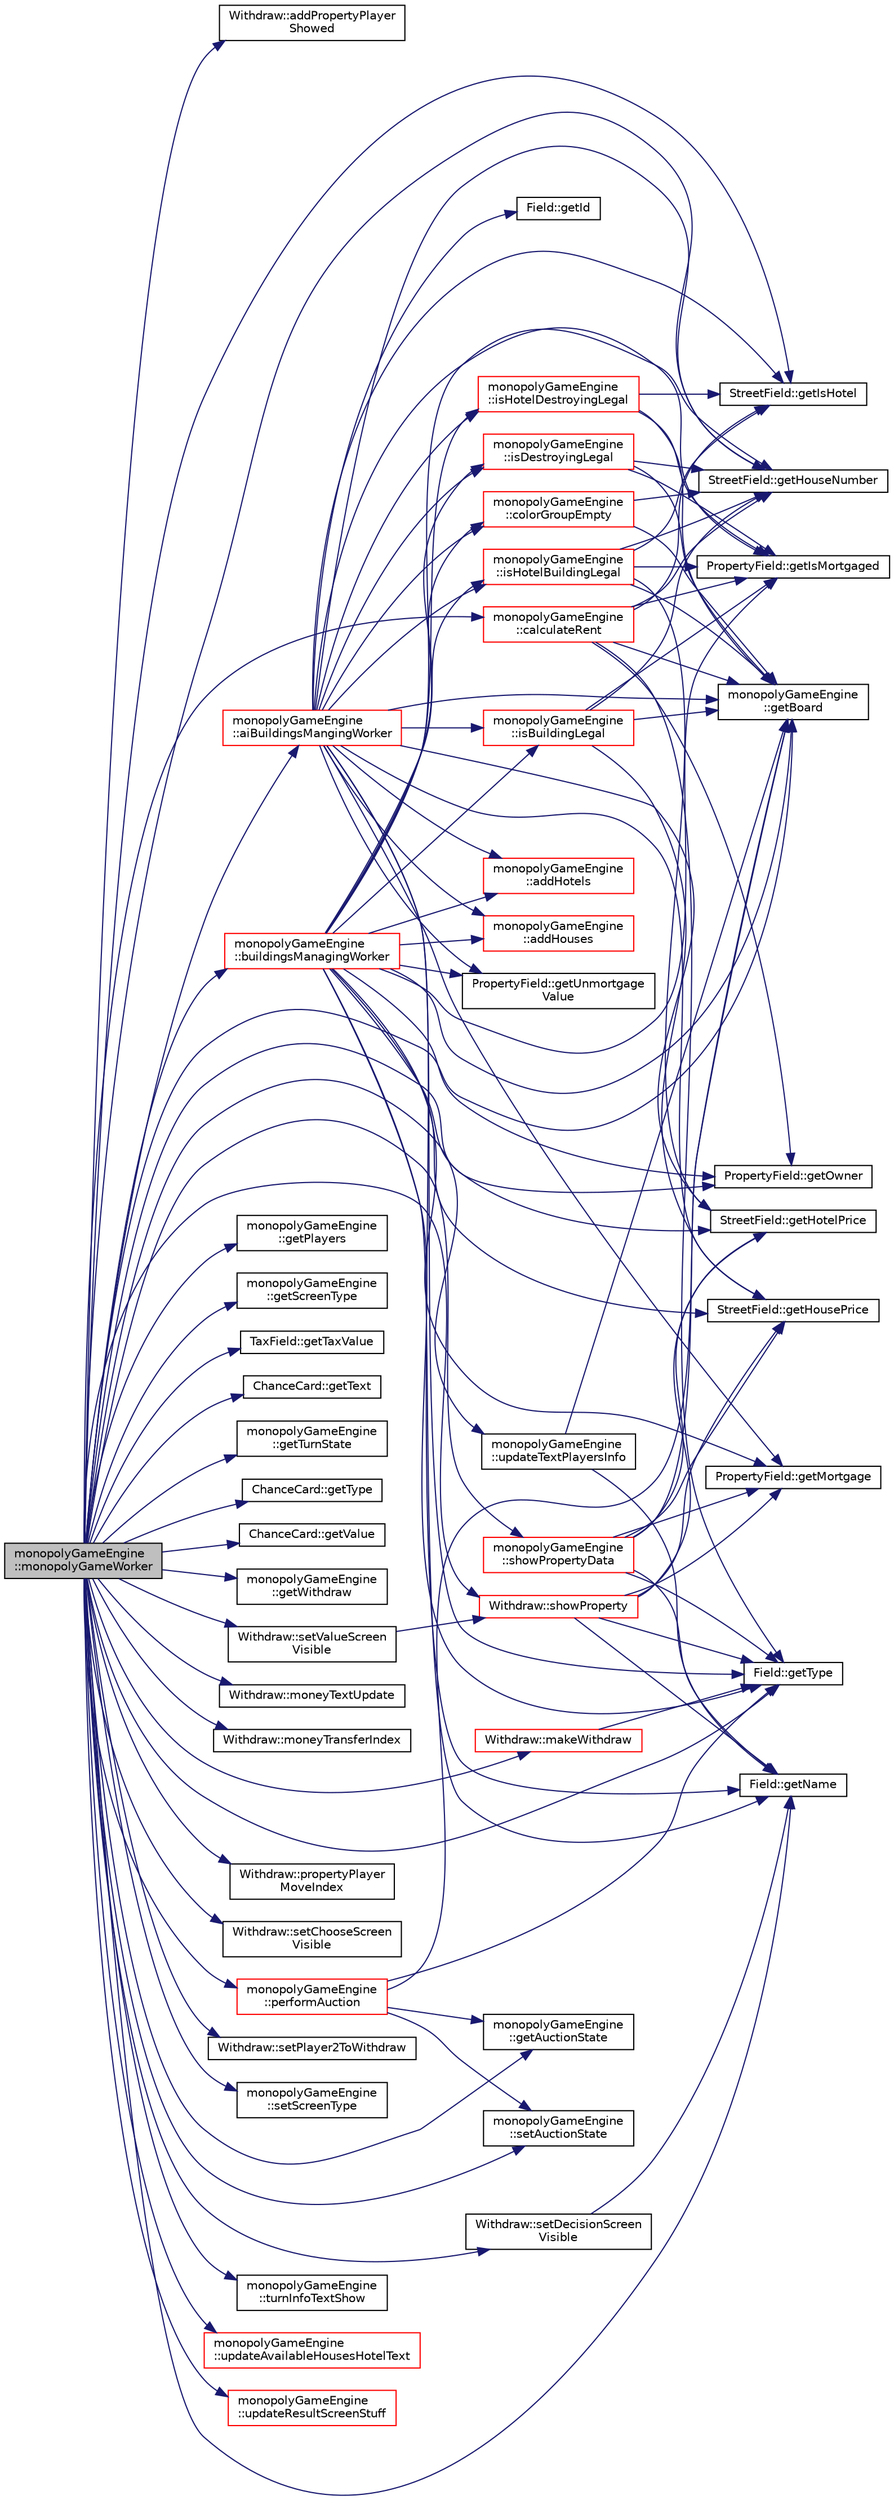 digraph "monopolyGameEngine::monopolyGameWorker"
{
 // LATEX_PDF_SIZE
  edge [fontname="Helvetica",fontsize="10",labelfontname="Helvetica",labelfontsize="10"];
  node [fontname="Helvetica",fontsize="10",shape=record];
  rankdir="LR";
  Node1 [label="monopolyGameEngine\l::monopolyGameWorker",height=0.2,width=0.4,color="black", fillcolor="grey75", style="filled", fontcolor="black",tooltip=" "];
  Node1 -> Node2 [color="midnightblue",fontsize="10",style="solid",fontname="Helvetica"];
  Node2 [label="Withdraw::addPropertyPlayer\lShowed",height=0.2,width=0.4,color="black", fillcolor="white", style="filled",URL="$class_withdraw.html#a8573a264b72dddafdf68ba509f3fc752",tooltip=" "];
  Node1 -> Node3 [color="midnightblue",fontsize="10",style="solid",fontname="Helvetica"];
  Node3 [label="monopolyGameEngine\l::aiBuildingsMangingWorker",height=0.2,width=0.4,color="red", fillcolor="white", style="filled",URL="$classmonopoly_game_engine.html#aa16c7ef618a34bfe7139734f98731d7e",tooltip=" "];
  Node3 -> Node4 [color="midnightblue",fontsize="10",style="solid",fontname="Helvetica"];
  Node4 [label="monopolyGameEngine\l::addHotels",height=0.2,width=0.4,color="red", fillcolor="white", style="filled",URL="$classmonopoly_game_engine.html#a99af650b99e1f4a3bc186da3aac6743f",tooltip=" "];
  Node3 -> Node6 [color="midnightblue",fontsize="10",style="solid",fontname="Helvetica"];
  Node6 [label="monopolyGameEngine\l::addHouses",height=0.2,width=0.4,color="red", fillcolor="white", style="filled",URL="$classmonopoly_game_engine.html#ab7de7f4666764569f6bf3cbad8408ed1",tooltip=" "];
  Node3 -> Node8 [color="midnightblue",fontsize="10",style="solid",fontname="Helvetica"];
  Node8 [label="monopolyGameEngine\l::colorGroupEmpty",height=0.2,width=0.4,color="red", fillcolor="white", style="filled",URL="$classmonopoly_game_engine.html#af0dcb169ec97293dadc327ad4b861df5",tooltip=" "];
  Node8 -> Node9 [color="midnightblue",fontsize="10",style="solid",fontname="Helvetica"];
  Node9 [label="monopolyGameEngine\l::getBoard",height=0.2,width=0.4,color="black", fillcolor="white", style="filled",URL="$classmonopoly_game_engine.html#a7745bb931ce95f84f0b07843414e0d36",tooltip=" "];
  Node8 -> Node11 [color="midnightblue",fontsize="10",style="solid",fontname="Helvetica"];
  Node11 [label="StreetField::getHouseNumber",height=0.2,width=0.4,color="black", fillcolor="white", style="filled",URL="$class_street_field.html#aaee4c344c359e9762653472f7f2e5df0",tooltip=" "];
  Node3 -> Node9 [color="midnightblue",fontsize="10",style="solid",fontname="Helvetica"];
  Node3 -> Node13 [color="midnightblue",fontsize="10",style="solid",fontname="Helvetica"];
  Node13 [label="StreetField::getHotelPrice",height=0.2,width=0.4,color="black", fillcolor="white", style="filled",URL="$class_street_field.html#a51d31e674e5526536210d24ed5bdc2c2",tooltip=" "];
  Node3 -> Node11 [color="midnightblue",fontsize="10",style="solid",fontname="Helvetica"];
  Node3 -> Node14 [color="midnightblue",fontsize="10",style="solid",fontname="Helvetica"];
  Node14 [label="StreetField::getHousePrice",height=0.2,width=0.4,color="black", fillcolor="white", style="filled",URL="$class_street_field.html#a812b99b2c3dc615a26f81756fa41aa51",tooltip=" "];
  Node3 -> Node15 [color="midnightblue",fontsize="10",style="solid",fontname="Helvetica"];
  Node15 [label="Field::getId",height=0.2,width=0.4,color="black", fillcolor="white", style="filled",URL="$class_field.html#aa3ea436b800a8078f04be2678c42f7c0",tooltip=" "];
  Node3 -> Node16 [color="midnightblue",fontsize="10",style="solid",fontname="Helvetica"];
  Node16 [label="StreetField::getIsHotel",height=0.2,width=0.4,color="black", fillcolor="white", style="filled",URL="$class_street_field.html#a79785c76389d7bf9171797b9d1a16ebd",tooltip=" "];
  Node3 -> Node17 [color="midnightblue",fontsize="10",style="solid",fontname="Helvetica"];
  Node17 [label="PropertyField::getIsMortgaged",height=0.2,width=0.4,color="black", fillcolor="white", style="filled",URL="$class_property_field.html#a1fffe1254ab983b26a27f44f60790118",tooltip=" "];
  Node3 -> Node18 [color="midnightblue",fontsize="10",style="solid",fontname="Helvetica"];
  Node18 [label="PropertyField::getMortgage",height=0.2,width=0.4,color="black", fillcolor="white", style="filled",URL="$class_property_field.html#afeddcb21f639b779a94a5d471059e7e3",tooltip=" "];
  Node3 -> Node19 [color="midnightblue",fontsize="10",style="solid",fontname="Helvetica"];
  Node19 [label="Field::getName",height=0.2,width=0.4,color="black", fillcolor="white", style="filled",URL="$class_field.html#ad2e239a719acc3285a9b11b3aef6808c",tooltip=" "];
  Node3 -> Node20 [color="midnightblue",fontsize="10",style="solid",fontname="Helvetica"];
  Node20 [label="Field::getType",height=0.2,width=0.4,color="black", fillcolor="white", style="filled",URL="$class_field.html#a3c5261dc7fc032dd06268d3c94028d73",tooltip=" "];
  Node3 -> Node21 [color="midnightblue",fontsize="10",style="solid",fontname="Helvetica"];
  Node21 [label="PropertyField::getUnmortgage\lValue",height=0.2,width=0.4,color="black", fillcolor="white", style="filled",URL="$class_property_field.html#a5e8b305dba61b190acbfbf4f1e82af96",tooltip=" "];
  Node3 -> Node22 [color="midnightblue",fontsize="10",style="solid",fontname="Helvetica"];
  Node22 [label="monopolyGameEngine\l::isBuildingLegal",height=0.2,width=0.4,color="red", fillcolor="white", style="filled",URL="$classmonopoly_game_engine.html#afe6721e131658a56956b4aca576420bf",tooltip=" "];
  Node22 -> Node9 [color="midnightblue",fontsize="10",style="solid",fontname="Helvetica"];
  Node22 -> Node11 [color="midnightblue",fontsize="10",style="solid",fontname="Helvetica"];
  Node22 -> Node14 [color="midnightblue",fontsize="10",style="solid",fontname="Helvetica"];
  Node22 -> Node17 [color="midnightblue",fontsize="10",style="solid",fontname="Helvetica"];
  Node3 -> Node24 [color="midnightblue",fontsize="10",style="solid",fontname="Helvetica"];
  Node24 [label="monopolyGameEngine\l::isDestroyingLegal",height=0.2,width=0.4,color="red", fillcolor="white", style="filled",URL="$classmonopoly_game_engine.html#a3e7b1e0ef7e0aa94a12775c1b928a315",tooltip=" "];
  Node24 -> Node9 [color="midnightblue",fontsize="10",style="solid",fontname="Helvetica"];
  Node24 -> Node11 [color="midnightblue",fontsize="10",style="solid",fontname="Helvetica"];
  Node24 -> Node17 [color="midnightblue",fontsize="10",style="solid",fontname="Helvetica"];
  Node3 -> Node25 [color="midnightblue",fontsize="10",style="solid",fontname="Helvetica"];
  Node25 [label="monopolyGameEngine\l::isHotelBuildingLegal",height=0.2,width=0.4,color="red", fillcolor="white", style="filled",URL="$classmonopoly_game_engine.html#a4b8a36fd929cbdfebba4aed60c4c9300",tooltip=" "];
  Node25 -> Node9 [color="midnightblue",fontsize="10",style="solid",fontname="Helvetica"];
  Node25 -> Node13 [color="midnightblue",fontsize="10",style="solid",fontname="Helvetica"];
  Node25 -> Node11 [color="midnightblue",fontsize="10",style="solid",fontname="Helvetica"];
  Node25 -> Node16 [color="midnightblue",fontsize="10",style="solid",fontname="Helvetica"];
  Node25 -> Node17 [color="midnightblue",fontsize="10",style="solid",fontname="Helvetica"];
  Node3 -> Node27 [color="midnightblue",fontsize="10",style="solid",fontname="Helvetica"];
  Node27 [label="monopolyGameEngine\l::isHotelDestroyingLegal",height=0.2,width=0.4,color="red", fillcolor="white", style="filled",URL="$classmonopoly_game_engine.html#a3e437e4b8342de7d4b4476c0cdcff6a0",tooltip=" "];
  Node27 -> Node9 [color="midnightblue",fontsize="10",style="solid",fontname="Helvetica"];
  Node27 -> Node16 [color="midnightblue",fontsize="10",style="solid",fontname="Helvetica"];
  Node27 -> Node17 [color="midnightblue",fontsize="10",style="solid",fontname="Helvetica"];
  Node1 -> Node33 [color="midnightblue",fontsize="10",style="solid",fontname="Helvetica"];
  Node33 [label="monopolyGameEngine\l::buildingsManagingWorker",height=0.2,width=0.4,color="red", fillcolor="white", style="filled",URL="$classmonopoly_game_engine.html#aa5881c8915bd0277e2094b5b0bfaf337",tooltip=" "];
  Node33 -> Node4 [color="midnightblue",fontsize="10",style="solid",fontname="Helvetica"];
  Node33 -> Node6 [color="midnightblue",fontsize="10",style="solid",fontname="Helvetica"];
  Node33 -> Node8 [color="midnightblue",fontsize="10",style="solid",fontname="Helvetica"];
  Node33 -> Node9 [color="midnightblue",fontsize="10",style="solid",fontname="Helvetica"];
  Node33 -> Node13 [color="midnightblue",fontsize="10",style="solid",fontname="Helvetica"];
  Node33 -> Node11 [color="midnightblue",fontsize="10",style="solid",fontname="Helvetica"];
  Node33 -> Node14 [color="midnightblue",fontsize="10",style="solid",fontname="Helvetica"];
  Node33 -> Node17 [color="midnightblue",fontsize="10",style="solid",fontname="Helvetica"];
  Node33 -> Node18 [color="midnightblue",fontsize="10",style="solid",fontname="Helvetica"];
  Node33 -> Node19 [color="midnightblue",fontsize="10",style="solid",fontname="Helvetica"];
  Node33 -> Node34 [color="midnightblue",fontsize="10",style="solid",fontname="Helvetica"];
  Node34 [label="PropertyField::getOwner",height=0.2,width=0.4,color="black", fillcolor="white", style="filled",URL="$class_property_field.html#a4e8d167377c43ea54f32d355d8d07993",tooltip=" "];
  Node33 -> Node20 [color="midnightblue",fontsize="10",style="solid",fontname="Helvetica"];
  Node33 -> Node21 [color="midnightblue",fontsize="10",style="solid",fontname="Helvetica"];
  Node33 -> Node22 [color="midnightblue",fontsize="10",style="solid",fontname="Helvetica"];
  Node33 -> Node24 [color="midnightblue",fontsize="10",style="solid",fontname="Helvetica"];
  Node33 -> Node25 [color="midnightblue",fontsize="10",style="solid",fontname="Helvetica"];
  Node33 -> Node27 [color="midnightblue",fontsize="10",style="solid",fontname="Helvetica"];
  Node1 -> Node35 [color="midnightblue",fontsize="10",style="solid",fontname="Helvetica"];
  Node35 [label="monopolyGameEngine\l::calculateRent",height=0.2,width=0.4,color="red", fillcolor="white", style="filled",URL="$classmonopoly_game_engine.html#a8d42166e5ec753ab32057e6584602644",tooltip=" "];
  Node35 -> Node9 [color="midnightblue",fontsize="10",style="solid",fontname="Helvetica"];
  Node35 -> Node11 [color="midnightblue",fontsize="10",style="solid",fontname="Helvetica"];
  Node35 -> Node16 [color="midnightblue",fontsize="10",style="solid",fontname="Helvetica"];
  Node35 -> Node17 [color="midnightblue",fontsize="10",style="solid",fontname="Helvetica"];
  Node35 -> Node34 [color="midnightblue",fontsize="10",style="solid",fontname="Helvetica"];
  Node35 -> Node20 [color="midnightblue",fontsize="10",style="solid",fontname="Helvetica"];
  Node1 -> Node40 [color="midnightblue",fontsize="10",style="solid",fontname="Helvetica"];
  Node40 [label="monopolyGameEngine\l::getAuctionState",height=0.2,width=0.4,color="black", fillcolor="white", style="filled",URL="$classmonopoly_game_engine.html#ab4df2acc56199304443a249c4534fefe",tooltip=" "];
  Node1 -> Node9 [color="midnightblue",fontsize="10",style="solid",fontname="Helvetica"];
  Node1 -> Node11 [color="midnightblue",fontsize="10",style="solid",fontname="Helvetica"];
  Node1 -> Node16 [color="midnightblue",fontsize="10",style="solid",fontname="Helvetica"];
  Node1 -> Node19 [color="midnightblue",fontsize="10",style="solid",fontname="Helvetica"];
  Node1 -> Node34 [color="midnightblue",fontsize="10",style="solid",fontname="Helvetica"];
  Node1 -> Node41 [color="midnightblue",fontsize="10",style="solid",fontname="Helvetica"];
  Node41 [label="monopolyGameEngine\l::getPlayers",height=0.2,width=0.4,color="black", fillcolor="white", style="filled",URL="$classmonopoly_game_engine.html#a67825c05bbd8b0619f56b4a41af75573",tooltip=" "];
  Node1 -> Node42 [color="midnightblue",fontsize="10",style="solid",fontname="Helvetica"];
  Node42 [label="monopolyGameEngine\l::getScreenType",height=0.2,width=0.4,color="black", fillcolor="white", style="filled",URL="$classmonopoly_game_engine.html#a2b6b4f415cc0b8dca63c44d01eb052c3",tooltip=" "];
  Node1 -> Node43 [color="midnightblue",fontsize="10",style="solid",fontname="Helvetica"];
  Node43 [label="TaxField::getTaxValue",height=0.2,width=0.4,color="black", fillcolor="white", style="filled",URL="$class_tax_field.html#ac1ed0a0b9fa1c10a67f9759bb6a0f3d9",tooltip=" "];
  Node1 -> Node44 [color="midnightblue",fontsize="10",style="solid",fontname="Helvetica"];
  Node44 [label="ChanceCard::getText",height=0.2,width=0.4,color="black", fillcolor="white", style="filled",URL="$class_chance_card.html#a3f54572894e5259f3f4ed887b6ca3e5d",tooltip=" "];
  Node1 -> Node45 [color="midnightblue",fontsize="10",style="solid",fontname="Helvetica"];
  Node45 [label="monopolyGameEngine\l::getTurnState",height=0.2,width=0.4,color="black", fillcolor="white", style="filled",URL="$classmonopoly_game_engine.html#ab70a61e0dc47c4cab5b451adfb5229d3",tooltip=" "];
  Node1 -> Node46 [color="midnightblue",fontsize="10",style="solid",fontname="Helvetica"];
  Node46 [label="ChanceCard::getType",height=0.2,width=0.4,color="black", fillcolor="white", style="filled",URL="$class_chance_card.html#a9a328e8b7d8630469f0c114dbb3f947f",tooltip=" "];
  Node1 -> Node20 [color="midnightblue",fontsize="10",style="solid",fontname="Helvetica"];
  Node1 -> Node47 [color="midnightblue",fontsize="10",style="solid",fontname="Helvetica"];
  Node47 [label="ChanceCard::getValue",height=0.2,width=0.4,color="black", fillcolor="white", style="filled",URL="$class_chance_card.html#a648076fb0cbccc144fc76f241cc892ec",tooltip=" "];
  Node1 -> Node48 [color="midnightblue",fontsize="10",style="solid",fontname="Helvetica"];
  Node48 [label="monopolyGameEngine\l::getWithdraw",height=0.2,width=0.4,color="black", fillcolor="white", style="filled",URL="$classmonopoly_game_engine.html#ab619c0b887da09afd07e451166bc81db",tooltip=" "];
  Node1 -> Node49 [color="midnightblue",fontsize="10",style="solid",fontname="Helvetica"];
  Node49 [label="Withdraw::makeWithdraw",height=0.2,width=0.4,color="red", fillcolor="white", style="filled",URL="$class_withdraw.html#a19f82027534a13d80536846c5af25829",tooltip=" "];
  Node49 -> Node20 [color="midnightblue",fontsize="10",style="solid",fontname="Helvetica"];
  Node1 -> Node51 [color="midnightblue",fontsize="10",style="solid",fontname="Helvetica"];
  Node51 [label="Withdraw::moneyTextUpdate",height=0.2,width=0.4,color="black", fillcolor="white", style="filled",URL="$class_withdraw.html#a90b6611bc2eeec22d3b562fd183bf81e",tooltip=" "];
  Node1 -> Node52 [color="midnightblue",fontsize="10",style="solid",fontname="Helvetica"];
  Node52 [label="Withdraw::moneyTransferIndex",height=0.2,width=0.4,color="black", fillcolor="white", style="filled",URL="$class_withdraw.html#a6ca7dcfe8ce12dd9bdb800173348bcda",tooltip=" "];
  Node1 -> Node53 [color="midnightblue",fontsize="10",style="solid",fontname="Helvetica"];
  Node53 [label="monopolyGameEngine\l::performAuction",height=0.2,width=0.4,color="red", fillcolor="white", style="filled",URL="$classmonopoly_game_engine.html#a722f01bafc4530dbc53a51f053612fd7",tooltip=" "];
  Node53 -> Node40 [color="midnightblue",fontsize="10",style="solid",fontname="Helvetica"];
  Node53 -> Node9 [color="midnightblue",fontsize="10",style="solid",fontname="Helvetica"];
  Node53 -> Node20 [color="midnightblue",fontsize="10",style="solid",fontname="Helvetica"];
  Node53 -> Node55 [color="midnightblue",fontsize="10",style="solid",fontname="Helvetica"];
  Node55 [label="monopolyGameEngine\l::setAuctionState",height=0.2,width=0.4,color="black", fillcolor="white", style="filled",URL="$classmonopoly_game_engine.html#ab9fe1412aa26177e7cc8a19871c7678b",tooltip=" "];
  Node1 -> Node56 [color="midnightblue",fontsize="10",style="solid",fontname="Helvetica"];
  Node56 [label="Withdraw::propertyPlayer\lMoveIndex",height=0.2,width=0.4,color="black", fillcolor="white", style="filled",URL="$class_withdraw.html#aab93d45027bcc3d03b1f799bc23064b6",tooltip=" "];
  Node1 -> Node55 [color="midnightblue",fontsize="10",style="solid",fontname="Helvetica"];
  Node1 -> Node57 [color="midnightblue",fontsize="10",style="solid",fontname="Helvetica"];
  Node57 [label="Withdraw::setChooseScreen\lVisible",height=0.2,width=0.4,color="black", fillcolor="white", style="filled",URL="$class_withdraw.html#a3385eeffa834b145f427a64b9ff61b75",tooltip=" "];
  Node1 -> Node58 [color="midnightblue",fontsize="10",style="solid",fontname="Helvetica"];
  Node58 [label="Withdraw::setDecisionScreen\lVisible",height=0.2,width=0.4,color="black", fillcolor="white", style="filled",URL="$class_withdraw.html#a6cca8fa1c449f82c5fc3495db33821c9",tooltip=" "];
  Node58 -> Node19 [color="midnightblue",fontsize="10",style="solid",fontname="Helvetica"];
  Node1 -> Node59 [color="midnightblue",fontsize="10",style="solid",fontname="Helvetica"];
  Node59 [label="Withdraw::setPlayer2ToWithdraw",height=0.2,width=0.4,color="black", fillcolor="white", style="filled",URL="$class_withdraw.html#aed1f0d13e5f3ce83500ec90b9338796a",tooltip=" "];
  Node1 -> Node60 [color="midnightblue",fontsize="10",style="solid",fontname="Helvetica"];
  Node60 [label="monopolyGameEngine\l::setScreenType",height=0.2,width=0.4,color="black", fillcolor="white", style="filled",URL="$classmonopoly_game_engine.html#ac54a5e28a83fa032b0a435e68ad79bf5",tooltip=" "];
  Node1 -> Node61 [color="midnightblue",fontsize="10",style="solid",fontname="Helvetica"];
  Node61 [label="Withdraw::setValueScreen\lVisible",height=0.2,width=0.4,color="black", fillcolor="white", style="filled",URL="$class_withdraw.html#ab37317304ca4577a2d6f7f6158ca88ac",tooltip=" "];
  Node61 -> Node62 [color="midnightblue",fontsize="10",style="solid",fontname="Helvetica"];
  Node62 [label="Withdraw::showProperty",height=0.2,width=0.4,color="red", fillcolor="white", style="filled",URL="$class_withdraw.html#ab7bdb73ec95d72b844d65de653cb4214",tooltip=" "];
  Node62 -> Node13 [color="midnightblue",fontsize="10",style="solid",fontname="Helvetica"];
  Node62 -> Node14 [color="midnightblue",fontsize="10",style="solid",fontname="Helvetica"];
  Node62 -> Node18 [color="midnightblue",fontsize="10",style="solid",fontname="Helvetica"];
  Node62 -> Node19 [color="midnightblue",fontsize="10",style="solid",fontname="Helvetica"];
  Node62 -> Node20 [color="midnightblue",fontsize="10",style="solid",fontname="Helvetica"];
  Node1 -> Node62 [color="midnightblue",fontsize="10",style="solid",fontname="Helvetica"];
  Node1 -> Node68 [color="midnightblue",fontsize="10",style="solid",fontname="Helvetica"];
  Node68 [label="monopolyGameEngine\l::showPropertyData",height=0.2,width=0.4,color="red", fillcolor="white", style="filled",URL="$classmonopoly_game_engine.html#aacbd6ca705e1af117659326ed41739e9",tooltip=" "];
  Node68 -> Node9 [color="midnightblue",fontsize="10",style="solid",fontname="Helvetica"];
  Node68 -> Node13 [color="midnightblue",fontsize="10",style="solid",fontname="Helvetica"];
  Node68 -> Node14 [color="midnightblue",fontsize="10",style="solid",fontname="Helvetica"];
  Node68 -> Node18 [color="midnightblue",fontsize="10",style="solid",fontname="Helvetica"];
  Node68 -> Node19 [color="midnightblue",fontsize="10",style="solid",fontname="Helvetica"];
  Node68 -> Node20 [color="midnightblue",fontsize="10",style="solid",fontname="Helvetica"];
  Node1 -> Node71 [color="midnightblue",fontsize="10",style="solid",fontname="Helvetica"];
  Node71 [label="monopolyGameEngine\l::turnInfoTextShow",height=0.2,width=0.4,color="black", fillcolor="white", style="filled",URL="$classmonopoly_game_engine.html#a25420ad24a931e657807ebd75deeac21",tooltip=" "];
  Node1 -> Node72 [color="midnightblue",fontsize="10",style="solid",fontname="Helvetica"];
  Node72 [label="monopolyGameEngine\l::updateAvailableHousesHotelText",height=0.2,width=0.4,color="red", fillcolor="white", style="filled",URL="$classmonopoly_game_engine.html#a10ce9db1976a313762833e15f8c2dd6f",tooltip=" "];
  Node1 -> Node73 [color="midnightblue",fontsize="10",style="solid",fontname="Helvetica"];
  Node73 [label="monopolyGameEngine\l::updateResultScreenStuff",height=0.2,width=0.4,color="red", fillcolor="white", style="filled",URL="$classmonopoly_game_engine.html#a6dbe0b7eb3ce8969cd6c0fead31d1de0",tooltip=" "];
  Node1 -> Node75 [color="midnightblue",fontsize="10",style="solid",fontname="Helvetica"];
  Node75 [label="monopolyGameEngine\l::updateTextPlayersInfo",height=0.2,width=0.4,color="black", fillcolor="white", style="filled",URL="$classmonopoly_game_engine.html#ab00dbe0baa4635500d93c2004f7e0218",tooltip=" "];
  Node75 -> Node9 [color="midnightblue",fontsize="10",style="solid",fontname="Helvetica"];
  Node75 -> Node19 [color="midnightblue",fontsize="10",style="solid",fontname="Helvetica"];
}
